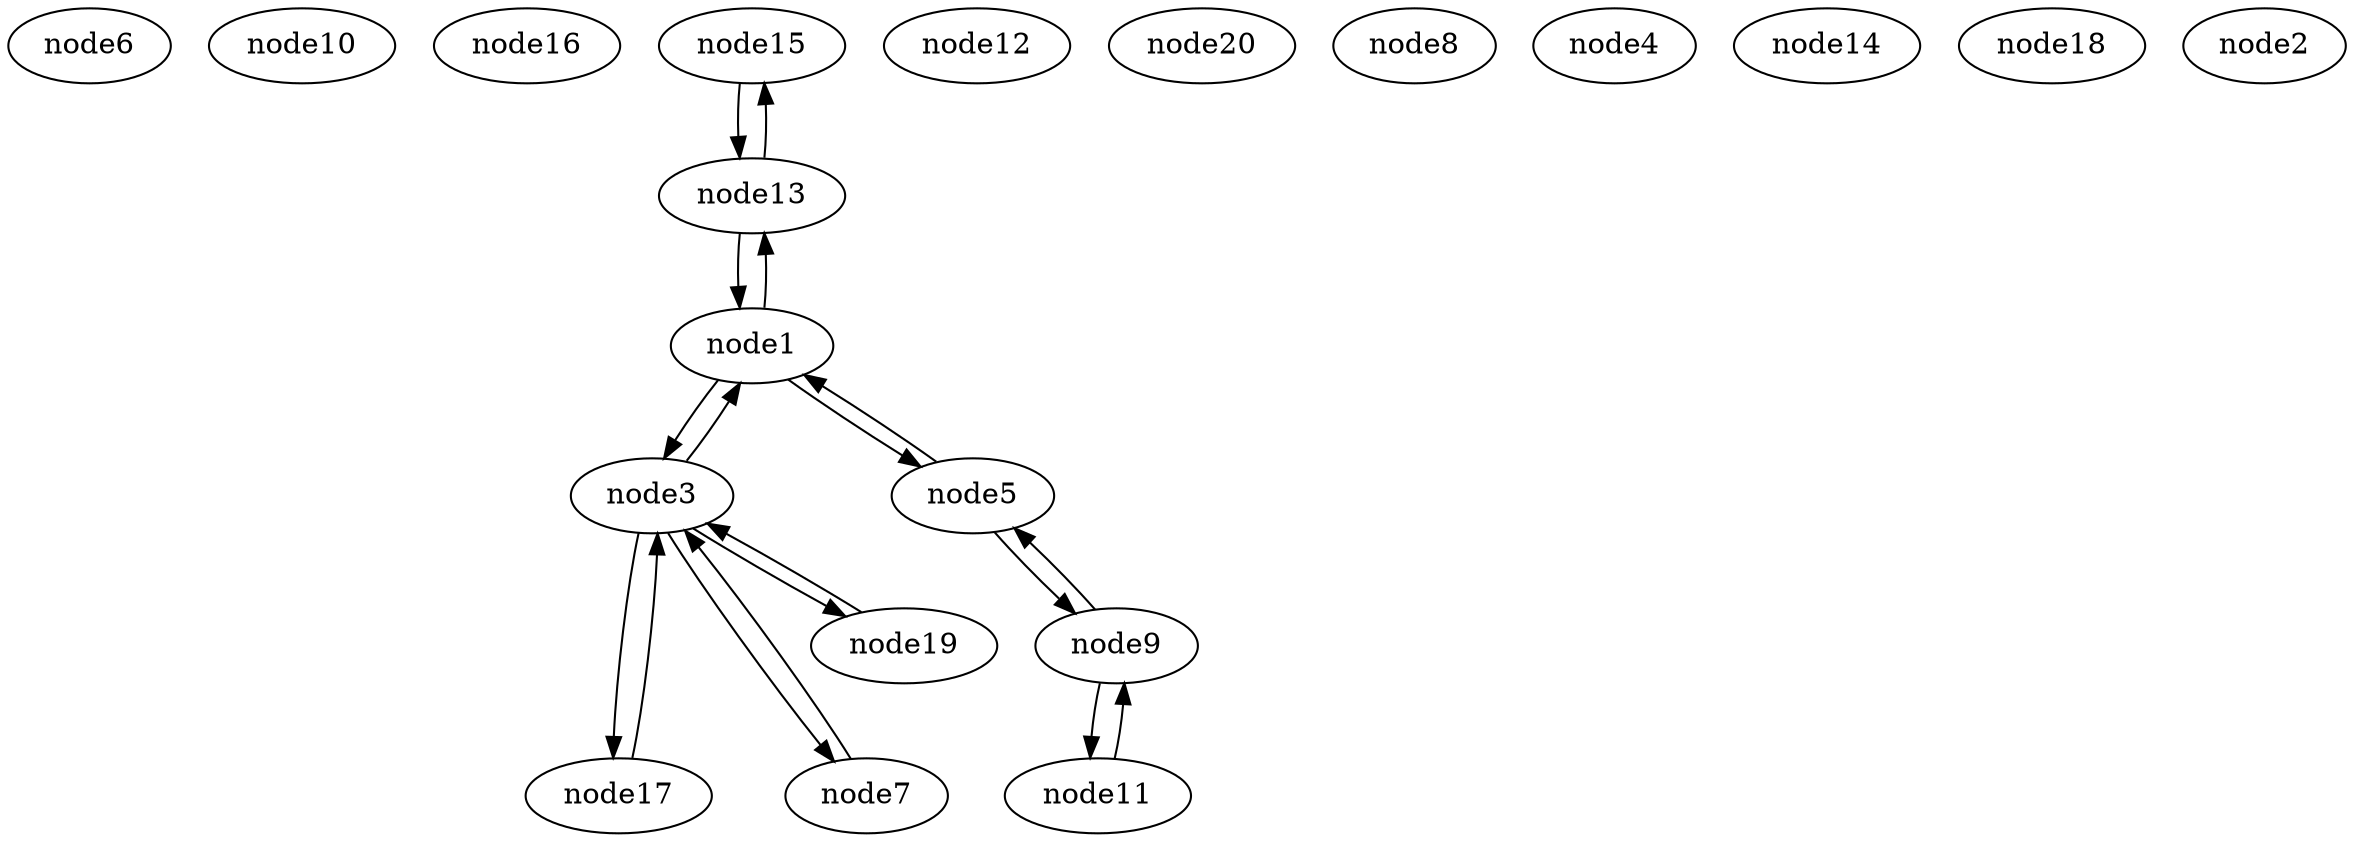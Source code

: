 strict digraph {


	"node6" [  weight=0 ];

	"node10" [  weight=0 ];

	"node16" [  weight=0 ];

	"node15" [  weight=0 ];

	"node15" -> "node13" [  weight=0 ];

	"node17" [  weight=0 ];

	"node17" -> "node3" [  weight=0 ];

	"node9" [  weight=0 ];

	"node9" -> "node5" [  weight=0 ];

	"node9" -> "node11" [  weight=0 ];

	"node12" [  weight=0 ];

	"node1" [  weight=0 ];

	"node1" -> "node5" [  weight=0 ];

	"node1" -> "node13" [  weight=0 ];

	"node1" -> "node3" [  weight=0 ];

	"node7" [  weight=0 ];

	"node7" -> "node3" [  weight=0 ];

	"node20" [  weight=0 ];

	"node8" [  weight=0 ];

	"node3" [  weight=0 ];

	"node3" -> "node7" [  weight=0 ];

	"node3" -> "node19" [  weight=0 ];

	"node3" -> "node1" [  weight=0 ];

	"node3" -> "node17" [  weight=0 ];

	"node11" [  weight=0 ];

	"node11" -> "node9" [  weight=0 ];

	"node4" [  weight=0 ];

	"node5" [  weight=0 ];

	"node5" -> "node1" [  weight=0 ];

	"node5" -> "node9" [  weight=0 ];

	"node14" [  weight=0 ];

	"node18" [  weight=0 ];

	"node13" [  weight=0 ];

	"node13" -> "node1" [  weight=0 ];

	"node13" -> "node15" [  weight=0 ];

	"node19" [  weight=0 ];

	"node19" -> "node3" [  weight=0 ];

	"node2" [  weight=0 ];

}
